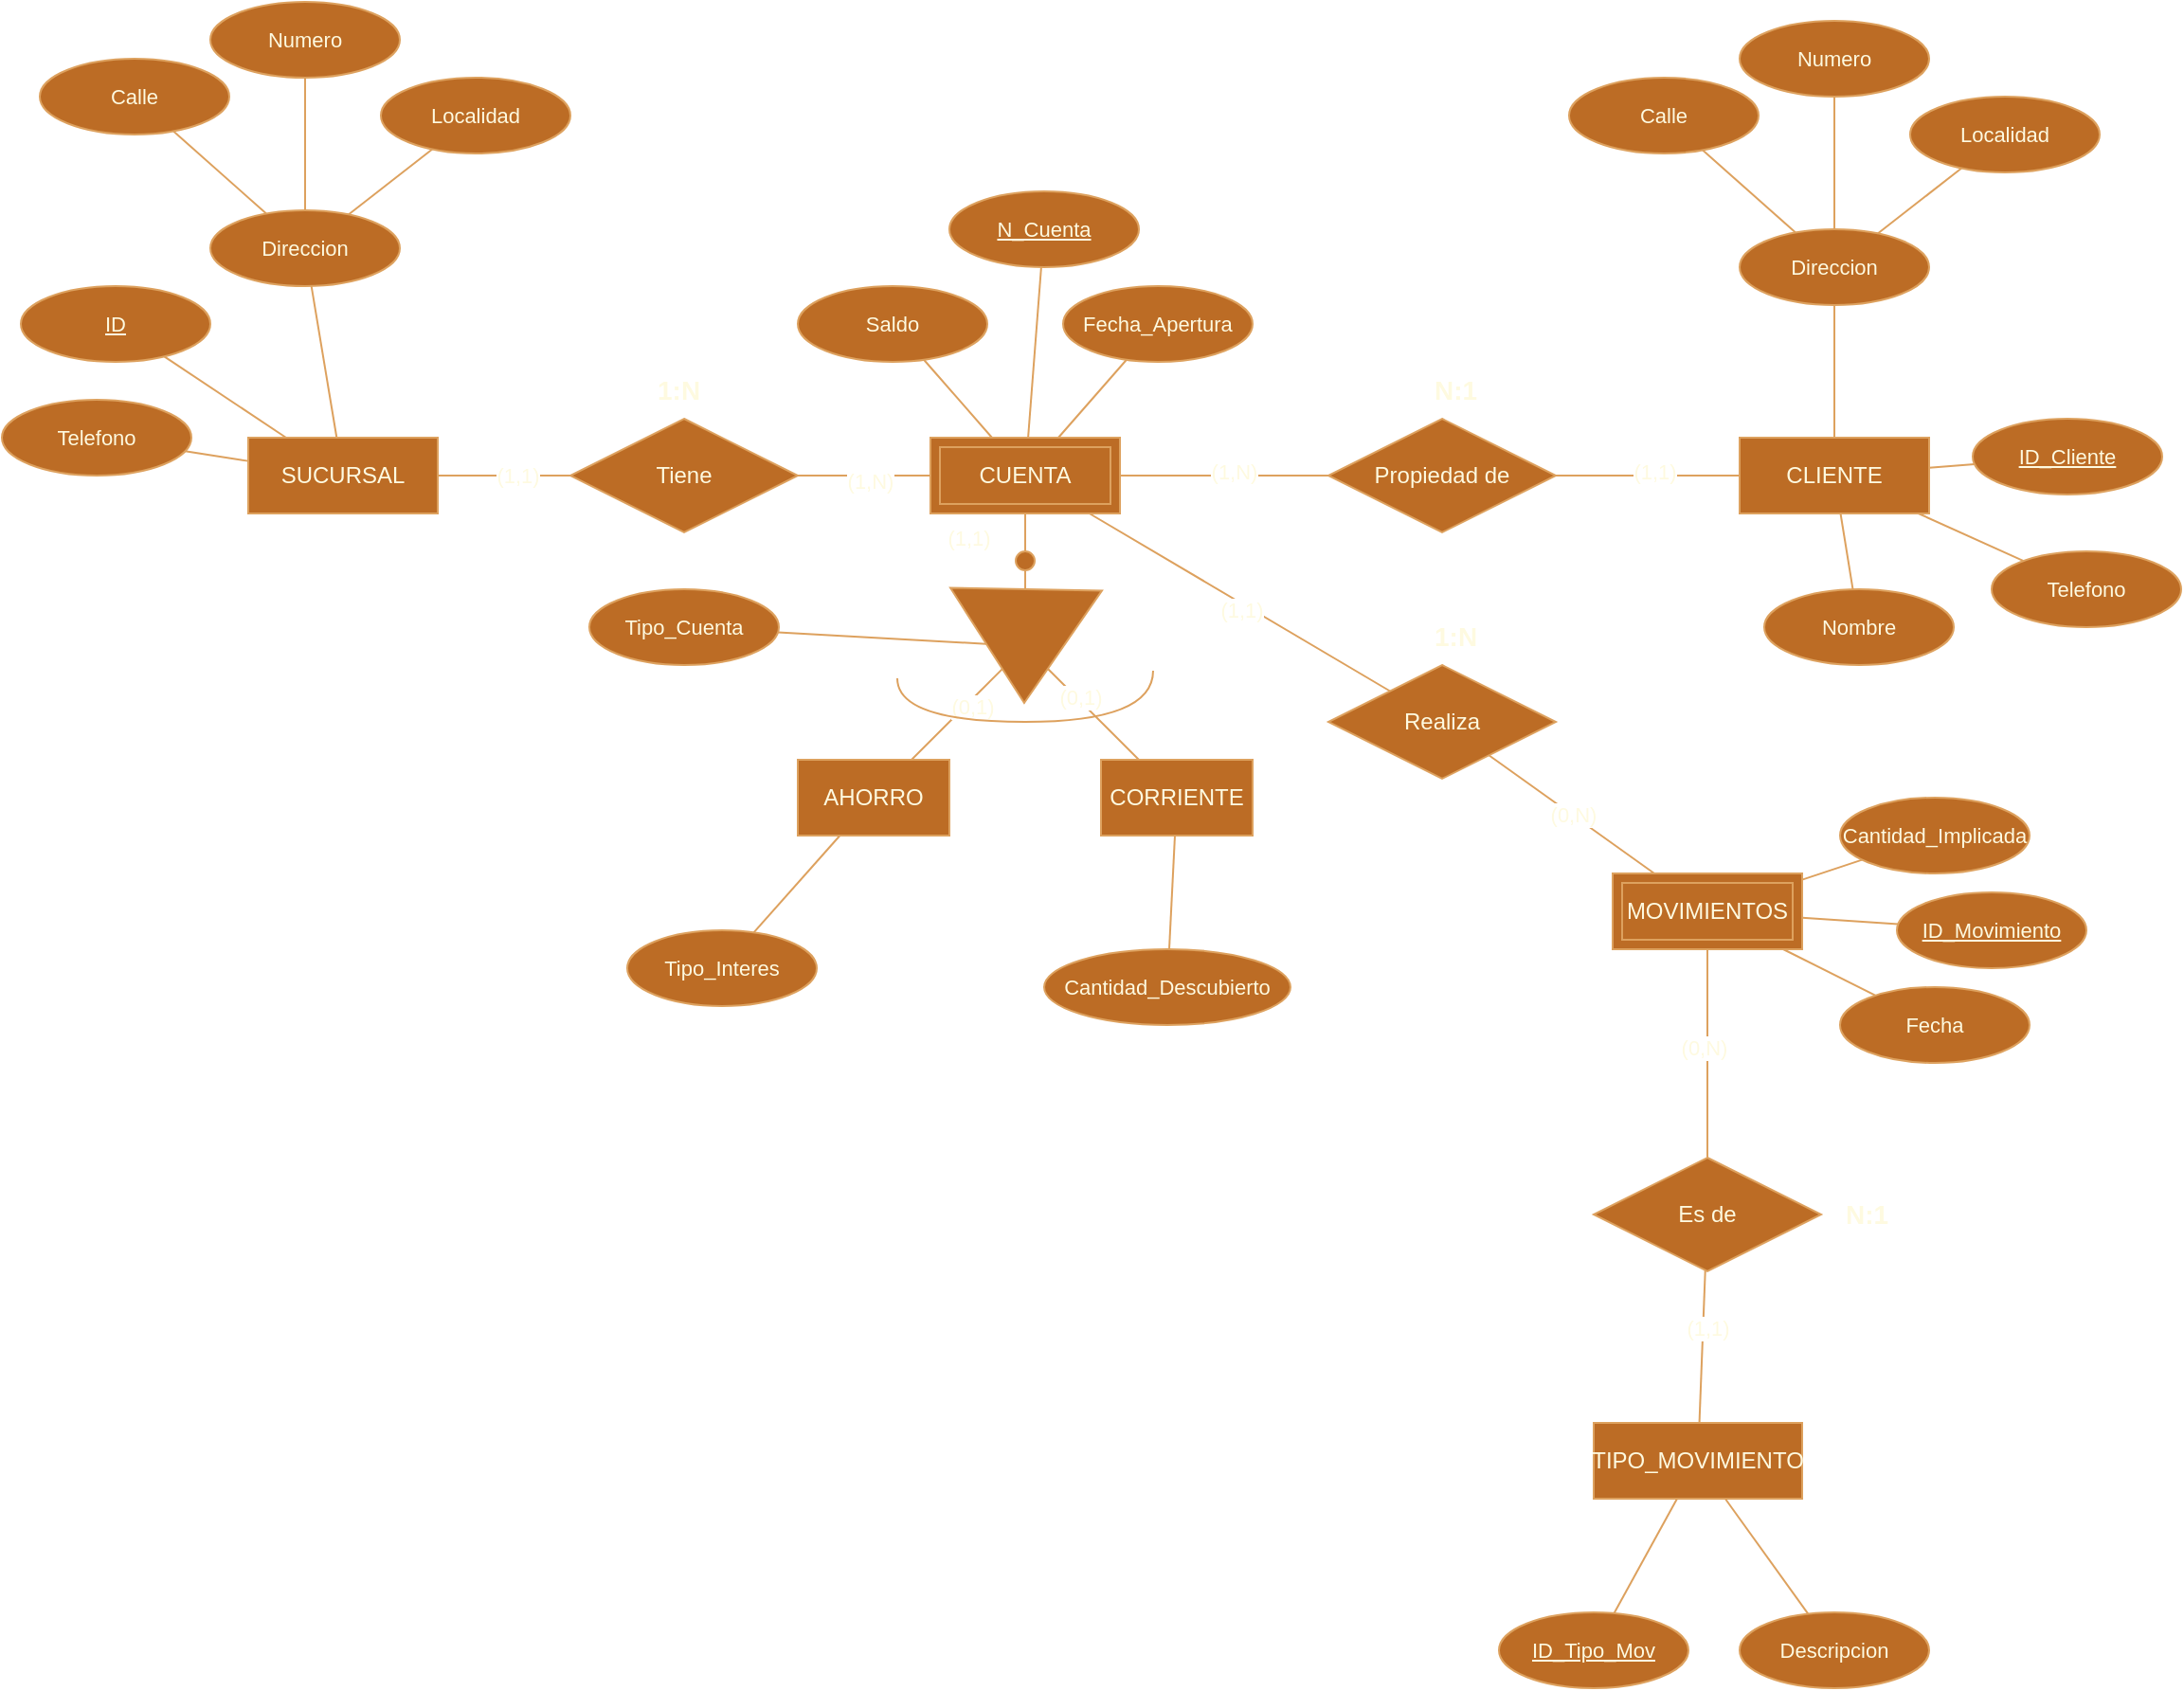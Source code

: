 <mxfile version="22.0.3" type="device">
  <diagram name="Página-1" id="O-cbLS-l9ExnHLDeK4IT">
    <mxGraphModel dx="2620" dy="2224" grid="1" gridSize="10" guides="1" tooltips="1" connect="1" arrows="1" fold="1" page="1" pageScale="1" pageWidth="827" pageHeight="1169" math="0" shadow="0">
      <root>
        <mxCell id="0" />
        <mxCell id="1" parent="0" />
        <mxCell id="2ApZmkgY5DGCx3NIO9dn-76" style="edgeStyle=none;shape=connector;rounded=0;orthogonalLoop=1;jettySize=auto;html=1;labelBackgroundColor=default;strokeColor=#DDA15E;align=center;verticalAlign=middle;fontFamily=Helvetica;fontSize=11;fontColor=#FEFAE0;endArrow=none;endFill=0;fillColor=#BC6C25;" edge="1" parent="1" source="2ApZmkgY5DGCx3NIO9dn-1" target="2ApZmkgY5DGCx3NIO9dn-31">
          <mxGeometry relative="1" as="geometry" />
        </mxCell>
        <mxCell id="2ApZmkgY5DGCx3NIO9dn-77" style="edgeStyle=none;shape=connector;rounded=0;orthogonalLoop=1;jettySize=auto;html=1;labelBackgroundColor=default;strokeColor=#DDA15E;align=center;verticalAlign=middle;fontFamily=Helvetica;fontSize=11;fontColor=#FEFAE0;endArrow=none;endFill=0;fillColor=#BC6C25;" edge="1" parent="1" source="2ApZmkgY5DGCx3NIO9dn-1" target="2ApZmkgY5DGCx3NIO9dn-30">
          <mxGeometry relative="1" as="geometry" />
        </mxCell>
        <mxCell id="2ApZmkgY5DGCx3NIO9dn-78" style="edgeStyle=none;shape=connector;rounded=0;orthogonalLoop=1;jettySize=auto;html=1;labelBackgroundColor=default;strokeColor=#DDA15E;align=center;verticalAlign=middle;fontFamily=Helvetica;fontSize=11;fontColor=#FEFAE0;endArrow=none;endFill=0;fillColor=#BC6C25;" edge="1" parent="1" source="2ApZmkgY5DGCx3NIO9dn-1" target="2ApZmkgY5DGCx3NIO9dn-32">
          <mxGeometry relative="1" as="geometry" />
        </mxCell>
        <mxCell id="2ApZmkgY5DGCx3NIO9dn-1" value="SUCURSAL" style="whiteSpace=wrap;html=1;align=center;strokeColor=#DDA15E;fontColor=#FEFAE0;fillColor=#BC6C25;" vertex="1" parent="1">
          <mxGeometry x="40" y="80" width="100" height="40" as="geometry" />
        </mxCell>
        <mxCell id="2ApZmkgY5DGCx3NIO9dn-26" style="edgeStyle=none;shape=connector;rounded=0;orthogonalLoop=1;jettySize=auto;html=1;labelBackgroundColor=default;strokeColor=#DDA15E;align=center;verticalAlign=middle;fontFamily=Helvetica;fontSize=11;fontColor=#FEFAE0;endArrow=none;endFill=0;fillColor=#BC6C25;" edge="1" parent="1" source="2ApZmkgY5DGCx3NIO9dn-2" target="2ApZmkgY5DGCx3NIO9dn-18">
          <mxGeometry relative="1" as="geometry" />
        </mxCell>
        <mxCell id="2ApZmkgY5DGCx3NIO9dn-88" value="(1,N)" style="edgeLabel;html=1;align=center;verticalAlign=middle;resizable=0;points=[];fontSize=11;fontFamily=Helvetica;fontColor=#FEFAE0;" vertex="1" connectable="0" parent="2ApZmkgY5DGCx3NIO9dn-26">
          <mxGeometry x="-0.071" y="3" relative="1" as="geometry">
            <mxPoint as="offset" />
          </mxGeometry>
        </mxCell>
        <mxCell id="2ApZmkgY5DGCx3NIO9dn-28" style="edgeStyle=none;shape=connector;rounded=0;orthogonalLoop=1;jettySize=auto;html=1;labelBackgroundColor=default;strokeColor=#DDA15E;align=center;verticalAlign=middle;fontFamily=Helvetica;fontSize=11;fontColor=#FEFAE0;endArrow=none;endFill=0;fillColor=#BC6C25;" edge="1" parent="1" source="2ApZmkgY5DGCx3NIO9dn-2" target="2ApZmkgY5DGCx3NIO9dn-19">
          <mxGeometry relative="1" as="geometry" />
        </mxCell>
        <mxCell id="2ApZmkgY5DGCx3NIO9dn-89" value="(1,N)" style="edgeLabel;html=1;align=center;verticalAlign=middle;resizable=0;points=[];fontSize=11;fontFamily=Helvetica;fontColor=#FEFAE0;" vertex="1" connectable="0" parent="2ApZmkgY5DGCx3NIO9dn-28">
          <mxGeometry x="0.091" y="2" relative="1" as="geometry">
            <mxPoint as="offset" />
          </mxGeometry>
        </mxCell>
        <mxCell id="2ApZmkgY5DGCx3NIO9dn-70" style="edgeStyle=none;shape=connector;rounded=0;orthogonalLoop=1;jettySize=auto;html=1;labelBackgroundColor=default;strokeColor=#DDA15E;align=center;verticalAlign=middle;fontFamily=Helvetica;fontSize=11;fontColor=#FEFAE0;endArrow=none;endFill=0;fillColor=#BC6C25;" edge="1" parent="1" source="2ApZmkgY5DGCx3NIO9dn-2" target="2ApZmkgY5DGCx3NIO9dn-42">
          <mxGeometry relative="1" as="geometry" />
        </mxCell>
        <mxCell id="2ApZmkgY5DGCx3NIO9dn-71" style="edgeStyle=none;shape=connector;rounded=0;orthogonalLoop=1;jettySize=auto;html=1;labelBackgroundColor=default;strokeColor=#DDA15E;align=center;verticalAlign=middle;fontFamily=Helvetica;fontSize=11;fontColor=#FEFAE0;endArrow=none;endFill=0;fillColor=#BC6C25;" edge="1" parent="1" source="2ApZmkgY5DGCx3NIO9dn-2" target="2ApZmkgY5DGCx3NIO9dn-41">
          <mxGeometry relative="1" as="geometry" />
        </mxCell>
        <mxCell id="2ApZmkgY5DGCx3NIO9dn-72" style="edgeStyle=none;shape=connector;rounded=0;orthogonalLoop=1;jettySize=auto;html=1;labelBackgroundColor=default;strokeColor=#DDA15E;align=center;verticalAlign=middle;fontFamily=Helvetica;fontSize=11;fontColor=#FEFAE0;endArrow=none;endFill=0;fillColor=#BC6C25;" edge="1" parent="1" source="2ApZmkgY5DGCx3NIO9dn-2" target="2ApZmkgY5DGCx3NIO9dn-40">
          <mxGeometry relative="1" as="geometry" />
        </mxCell>
        <mxCell id="2ApZmkgY5DGCx3NIO9dn-2" value="CUENTA" style="shape=ext;margin=3;double=1;whiteSpace=wrap;html=1;align=center;strokeColor=#DDA15E;fontColor=#FEFAE0;fillColor=#BC6C25;" vertex="1" parent="1">
          <mxGeometry x="400" y="80" width="100" height="40" as="geometry" />
        </mxCell>
        <mxCell id="2ApZmkgY5DGCx3NIO9dn-75" style="edgeStyle=none;shape=connector;rounded=0;orthogonalLoop=1;jettySize=auto;html=1;labelBackgroundColor=default;strokeColor=#DDA15E;align=center;verticalAlign=middle;fontFamily=Helvetica;fontSize=11;fontColor=#FEFAE0;endArrow=none;endFill=0;fillColor=#BC6C25;" edge="1" parent="1" source="2ApZmkgY5DGCx3NIO9dn-5" target="2ApZmkgY5DGCx3NIO9dn-37">
          <mxGeometry relative="1" as="geometry" />
        </mxCell>
        <mxCell id="2ApZmkgY5DGCx3NIO9dn-5" value="" style="triangle;whiteSpace=wrap;html=1;rotation=91;strokeColor=#DDA15E;fontColor=#FEFAE0;fillColor=#BC6C25;" vertex="1" parent="1">
          <mxGeometry x="420" y="150" width="60" height="80" as="geometry" />
        </mxCell>
        <mxCell id="2ApZmkgY5DGCx3NIO9dn-6" value="" style="ellipse;whiteSpace=wrap;html=1;aspect=fixed;strokeColor=#DDA15E;fontColor=#FEFAE0;fillColor=#BC6C25;" vertex="1" parent="1">
          <mxGeometry x="445" y="140" width="10" height="10" as="geometry" />
        </mxCell>
        <mxCell id="2ApZmkgY5DGCx3NIO9dn-7" value="" style="endArrow=none;html=1;rounded=0;exitX=0.5;exitY=0;exitDx=0;exitDy=0;strokeColor=#DDA15E;fontColor=#FEFAE0;fillColor=#BC6C25;" edge="1" source="2ApZmkgY5DGCx3NIO9dn-6" parent="1">
          <mxGeometry relative="1" as="geometry">
            <mxPoint x="300" y="170" as="sourcePoint" />
            <mxPoint x="450" y="120" as="targetPoint" />
          </mxGeometry>
        </mxCell>
        <mxCell id="2ApZmkgY5DGCx3NIO9dn-8" value="" style="endArrow=none;html=1;rounded=0;entryX=0.5;entryY=1;entryDx=0;entryDy=0;strokeColor=#DDA15E;fontColor=#FEFAE0;fillColor=#BC6C25;" edge="1" source="2ApZmkgY5DGCx3NIO9dn-5" target="2ApZmkgY5DGCx3NIO9dn-6" parent="1">
          <mxGeometry relative="1" as="geometry">
            <mxPoint x="410" y="200" as="sourcePoint" />
            <mxPoint x="570" y="200" as="targetPoint" />
          </mxGeometry>
        </mxCell>
        <mxCell id="2ApZmkgY5DGCx3NIO9dn-73" style="edgeStyle=none;shape=connector;rounded=0;orthogonalLoop=1;jettySize=auto;html=1;labelBackgroundColor=default;strokeColor=#DDA15E;align=center;verticalAlign=middle;fontFamily=Helvetica;fontSize=11;fontColor=#FEFAE0;endArrow=none;endFill=0;fillColor=#BC6C25;" edge="1" parent="1" source="2ApZmkgY5DGCx3NIO9dn-10" target="2ApZmkgY5DGCx3NIO9dn-38">
          <mxGeometry relative="1" as="geometry" />
        </mxCell>
        <mxCell id="2ApZmkgY5DGCx3NIO9dn-10" value="AHORRO" style="whiteSpace=wrap;html=1;align=center;strokeColor=#DDA15E;fontColor=#FEFAE0;fillColor=#BC6C25;" vertex="1" parent="1">
          <mxGeometry x="330" y="250" width="80" height="40" as="geometry" />
        </mxCell>
        <mxCell id="2ApZmkgY5DGCx3NIO9dn-74" style="edgeStyle=none;shape=connector;rounded=0;orthogonalLoop=1;jettySize=auto;html=1;labelBackgroundColor=default;strokeColor=#DDA15E;align=center;verticalAlign=middle;fontFamily=Helvetica;fontSize=11;fontColor=#FEFAE0;endArrow=none;endFill=0;fillColor=#BC6C25;" edge="1" parent="1" source="2ApZmkgY5DGCx3NIO9dn-11" target="2ApZmkgY5DGCx3NIO9dn-39">
          <mxGeometry relative="1" as="geometry" />
        </mxCell>
        <mxCell id="2ApZmkgY5DGCx3NIO9dn-11" value="CORRIENTE" style="whiteSpace=wrap;html=1;align=center;strokeColor=#DDA15E;fontColor=#FEFAE0;fillColor=#BC6C25;" vertex="1" parent="1">
          <mxGeometry x="490" y="250" width="80" height="40" as="geometry" />
        </mxCell>
        <mxCell id="2ApZmkgY5DGCx3NIO9dn-12" value="" style="endArrow=none;html=1;rounded=0;strokeColor=#DDA15E;fontColor=#FEFAE0;fillColor=#BC6C25;" edge="1" source="2ApZmkgY5DGCx3NIO9dn-5" target="2ApZmkgY5DGCx3NIO9dn-11" parent="1">
          <mxGeometry relative="1" as="geometry">
            <mxPoint x="460" y="229" as="sourcePoint" />
            <mxPoint x="460" y="260" as="targetPoint" />
          </mxGeometry>
        </mxCell>
        <mxCell id="2ApZmkgY5DGCx3NIO9dn-80" value="(0,1)" style="edgeLabel;html=1;align=center;verticalAlign=middle;resizable=0;points=[];fontSize=11;fontFamily=Helvetica;fontColor=#FEFAE0;" vertex="1" connectable="0" parent="2ApZmkgY5DGCx3NIO9dn-12">
          <mxGeometry x="-0.332" y="1" relative="1" as="geometry">
            <mxPoint as="offset" />
          </mxGeometry>
        </mxCell>
        <mxCell id="2ApZmkgY5DGCx3NIO9dn-13" value="" style="endArrow=none;html=1;rounded=0;strokeColor=#DDA15E;fontColor=#FEFAE0;fillColor=#BC6C25;" edge="1" source="2ApZmkgY5DGCx3NIO9dn-5" target="2ApZmkgY5DGCx3NIO9dn-10" parent="1">
          <mxGeometry relative="1" as="geometry">
            <mxPoint x="472" y="212" as="sourcePoint" />
            <mxPoint x="520" y="260" as="targetPoint" />
          </mxGeometry>
        </mxCell>
        <mxCell id="2ApZmkgY5DGCx3NIO9dn-79" value="(0,1)" style="edgeLabel;html=1;align=center;verticalAlign=middle;resizable=0;points=[];fontSize=11;fontFamily=Helvetica;fontColor=#FEFAE0;" vertex="1" connectable="0" parent="2ApZmkgY5DGCx3NIO9dn-13">
          <mxGeometry x="-0.282" y="2" relative="1" as="geometry">
            <mxPoint y="1" as="offset" />
          </mxGeometry>
        </mxCell>
        <mxCell id="2ApZmkgY5DGCx3NIO9dn-14" value="" style="endArrow=none;html=1;rounded=0;edgeStyle=orthogonalEdgeStyle;curved=1;strokeColor=#DDA15E;fontColor=#FEFAE0;fillColor=#BC6C25;" edge="1" parent="1">
          <mxGeometry width="50" height="50" relative="1" as="geometry">
            <mxPoint x="382.5" y="207" as="sourcePoint" />
            <mxPoint x="517.5" y="203" as="targetPoint" />
            <Array as="points">
              <mxPoint x="382.5" y="230" />
              <mxPoint x="517.5" y="230" />
            </Array>
          </mxGeometry>
        </mxCell>
        <mxCell id="2ApZmkgY5DGCx3NIO9dn-24" style="edgeStyle=none;shape=connector;rounded=0;orthogonalLoop=1;jettySize=auto;html=1;labelBackgroundColor=default;strokeColor=#DDA15E;align=center;verticalAlign=middle;fontFamily=Helvetica;fontSize=11;fontColor=#FEFAE0;endArrow=none;endFill=0;fillColor=#BC6C25;" edge="1" parent="1" source="2ApZmkgY5DGCx3NIO9dn-15" target="2ApZmkgY5DGCx3NIO9dn-21">
          <mxGeometry relative="1" as="geometry" />
        </mxCell>
        <mxCell id="2ApZmkgY5DGCx3NIO9dn-87" value="(0,N)" style="edgeLabel;html=1;align=center;verticalAlign=middle;resizable=0;points=[];fontSize=11;fontFamily=Helvetica;fontColor=#FEFAE0;" vertex="1" connectable="0" parent="2ApZmkgY5DGCx3NIO9dn-24">
          <mxGeometry x="-0.003" relative="1" as="geometry">
            <mxPoint as="offset" />
          </mxGeometry>
        </mxCell>
        <mxCell id="2ApZmkgY5DGCx3NIO9dn-63" style="edgeStyle=none;shape=connector;rounded=0;orthogonalLoop=1;jettySize=auto;html=1;labelBackgroundColor=default;strokeColor=#DDA15E;align=center;verticalAlign=middle;fontFamily=Helvetica;fontSize=11;fontColor=#FEFAE0;endArrow=none;endFill=0;fillColor=#BC6C25;" edge="1" parent="1" source="2ApZmkgY5DGCx3NIO9dn-15" target="2ApZmkgY5DGCx3NIO9dn-57">
          <mxGeometry relative="1" as="geometry" />
        </mxCell>
        <mxCell id="2ApZmkgY5DGCx3NIO9dn-64" style="edgeStyle=none;shape=connector;rounded=0;orthogonalLoop=1;jettySize=auto;html=1;labelBackgroundColor=default;strokeColor=#DDA15E;align=center;verticalAlign=middle;fontFamily=Helvetica;fontSize=11;fontColor=#FEFAE0;endArrow=none;endFill=0;fillColor=#BC6C25;" edge="1" parent="1" source="2ApZmkgY5DGCx3NIO9dn-15" target="2ApZmkgY5DGCx3NIO9dn-58">
          <mxGeometry relative="1" as="geometry" />
        </mxCell>
        <mxCell id="2ApZmkgY5DGCx3NIO9dn-65" style="edgeStyle=none;shape=connector;rounded=0;orthogonalLoop=1;jettySize=auto;html=1;labelBackgroundColor=default;strokeColor=#DDA15E;align=center;verticalAlign=middle;fontFamily=Helvetica;fontSize=11;fontColor=#FEFAE0;endArrow=none;endFill=0;fillColor=#BC6C25;" edge="1" parent="1" source="2ApZmkgY5DGCx3NIO9dn-15" target="2ApZmkgY5DGCx3NIO9dn-56">
          <mxGeometry relative="1" as="geometry" />
        </mxCell>
        <mxCell id="2ApZmkgY5DGCx3NIO9dn-15" value="MOVIMIENTOS" style="shape=ext;margin=3;double=1;whiteSpace=wrap;html=1;align=center;strokeColor=#DDA15E;fontColor=#FEFAE0;fillColor=#BC6C25;" vertex="1" parent="1">
          <mxGeometry x="760" y="310" width="100" height="40" as="geometry" />
        </mxCell>
        <mxCell id="2ApZmkgY5DGCx3NIO9dn-22" style="rounded=0;orthogonalLoop=1;jettySize=auto;html=1;strokeColor=#DDA15E;fontColor=#FEFAE0;fillColor=#BC6C25;endArrow=none;endFill=0;" edge="1" parent="1" source="2ApZmkgY5DGCx3NIO9dn-16" target="2ApZmkgY5DGCx3NIO9dn-20">
          <mxGeometry relative="1" as="geometry" />
        </mxCell>
        <mxCell id="2ApZmkgY5DGCx3NIO9dn-85" value="(1,1)" style="edgeLabel;html=1;align=center;verticalAlign=middle;resizable=0;points=[];fontSize=11;fontFamily=Helvetica;fontColor=#FEFAE0;" vertex="1" connectable="0" parent="2ApZmkgY5DGCx3NIO9dn-22">
          <mxGeometry x="0.25" y="-2" relative="1" as="geometry">
            <mxPoint as="offset" />
          </mxGeometry>
        </mxCell>
        <mxCell id="2ApZmkgY5DGCx3NIO9dn-61" style="edgeStyle=none;shape=connector;rounded=0;orthogonalLoop=1;jettySize=auto;html=1;labelBackgroundColor=default;strokeColor=#DDA15E;align=center;verticalAlign=middle;fontFamily=Helvetica;fontSize=11;fontColor=#FEFAE0;endArrow=none;endFill=0;fillColor=#BC6C25;" edge="1" parent="1" source="2ApZmkgY5DGCx3NIO9dn-16" target="2ApZmkgY5DGCx3NIO9dn-60">
          <mxGeometry relative="1" as="geometry" />
        </mxCell>
        <mxCell id="2ApZmkgY5DGCx3NIO9dn-62" style="edgeStyle=none;shape=connector;rounded=0;orthogonalLoop=1;jettySize=auto;html=1;labelBackgroundColor=default;strokeColor=#DDA15E;align=center;verticalAlign=middle;fontFamily=Helvetica;fontSize=11;fontColor=#FEFAE0;endArrow=none;endFill=0;fillColor=#BC6C25;" edge="1" parent="1" source="2ApZmkgY5DGCx3NIO9dn-16" target="2ApZmkgY5DGCx3NIO9dn-59">
          <mxGeometry relative="1" as="geometry" />
        </mxCell>
        <mxCell id="2ApZmkgY5DGCx3NIO9dn-16" value="TIPO_MOVIMIENTO" style="whiteSpace=wrap;html=1;align=center;strokeColor=#DDA15E;fontColor=#FEFAE0;fillColor=#BC6C25;" vertex="1" parent="1">
          <mxGeometry x="750" y="600" width="110" height="40" as="geometry" />
        </mxCell>
        <mxCell id="2ApZmkgY5DGCx3NIO9dn-66" style="edgeStyle=none;shape=connector;rounded=0;orthogonalLoop=1;jettySize=auto;html=1;labelBackgroundColor=default;strokeColor=#DDA15E;align=center;verticalAlign=middle;fontFamily=Helvetica;fontSize=11;fontColor=#FEFAE0;endArrow=none;endFill=0;fillColor=#BC6C25;" edge="1" parent="1" source="2ApZmkgY5DGCx3NIO9dn-17" target="2ApZmkgY5DGCx3NIO9dn-45">
          <mxGeometry relative="1" as="geometry" />
        </mxCell>
        <mxCell id="2ApZmkgY5DGCx3NIO9dn-67" style="edgeStyle=none;shape=connector;rounded=0;orthogonalLoop=1;jettySize=auto;html=1;labelBackgroundColor=default;strokeColor=#DDA15E;align=center;verticalAlign=middle;fontFamily=Helvetica;fontSize=11;fontColor=#FEFAE0;endArrow=none;endFill=0;fillColor=#BC6C25;" edge="1" parent="1" source="2ApZmkgY5DGCx3NIO9dn-17" target="2ApZmkgY5DGCx3NIO9dn-44">
          <mxGeometry relative="1" as="geometry" />
        </mxCell>
        <mxCell id="2ApZmkgY5DGCx3NIO9dn-68" style="edgeStyle=none;shape=connector;rounded=0;orthogonalLoop=1;jettySize=auto;html=1;labelBackgroundColor=default;strokeColor=#DDA15E;align=center;verticalAlign=middle;fontFamily=Helvetica;fontSize=11;fontColor=#FEFAE0;endArrow=none;endFill=0;fillColor=#BC6C25;" edge="1" parent="1" source="2ApZmkgY5DGCx3NIO9dn-17" target="2ApZmkgY5DGCx3NIO9dn-43">
          <mxGeometry relative="1" as="geometry" />
        </mxCell>
        <mxCell id="2ApZmkgY5DGCx3NIO9dn-69" style="edgeStyle=none;shape=connector;rounded=0;orthogonalLoop=1;jettySize=auto;html=1;labelBackgroundColor=default;strokeColor=#DDA15E;align=center;verticalAlign=middle;fontFamily=Helvetica;fontSize=11;fontColor=#FEFAE0;endArrow=none;endFill=0;fillColor=#BC6C25;" edge="1" parent="1" source="2ApZmkgY5DGCx3NIO9dn-17" target="2ApZmkgY5DGCx3NIO9dn-52">
          <mxGeometry relative="1" as="geometry" />
        </mxCell>
        <mxCell id="2ApZmkgY5DGCx3NIO9dn-17" value="CLIENTE" style="whiteSpace=wrap;html=1;align=center;strokeColor=#DDA15E;fontColor=#FEFAE0;fillColor=#BC6C25;" vertex="1" parent="1">
          <mxGeometry x="827" y="80" width="100" height="40" as="geometry" />
        </mxCell>
        <mxCell id="2ApZmkgY5DGCx3NIO9dn-27" style="edgeStyle=none;shape=connector;rounded=0;orthogonalLoop=1;jettySize=auto;html=1;labelBackgroundColor=default;strokeColor=#DDA15E;align=center;verticalAlign=middle;fontFamily=Helvetica;fontSize=11;fontColor=#FEFAE0;endArrow=none;endFill=0;fillColor=#BC6C25;" edge="1" parent="1" source="2ApZmkgY5DGCx3NIO9dn-18" target="2ApZmkgY5DGCx3NIO9dn-1">
          <mxGeometry relative="1" as="geometry" />
        </mxCell>
        <mxCell id="2ApZmkgY5DGCx3NIO9dn-81" value="(1,1)" style="edgeLabel;html=1;align=center;verticalAlign=middle;resizable=0;points=[];fontSize=11;fontFamily=Helvetica;fontColor=#FEFAE0;" vertex="1" connectable="0" parent="2ApZmkgY5DGCx3NIO9dn-27">
          <mxGeometry x="-0.179" relative="1" as="geometry">
            <mxPoint as="offset" />
          </mxGeometry>
        </mxCell>
        <mxCell id="2ApZmkgY5DGCx3NIO9dn-18" value="Tiene" style="shape=rhombus;perimeter=rhombusPerimeter;whiteSpace=wrap;html=1;align=center;strokeColor=#DDA15E;fontColor=#FEFAE0;fillColor=#BC6C25;" vertex="1" parent="1">
          <mxGeometry x="210" y="70" width="120" height="60" as="geometry" />
        </mxCell>
        <mxCell id="2ApZmkgY5DGCx3NIO9dn-29" style="edgeStyle=none;shape=connector;rounded=0;orthogonalLoop=1;jettySize=auto;html=1;labelBackgroundColor=default;strokeColor=#DDA15E;align=center;verticalAlign=middle;fontFamily=Helvetica;fontSize=11;fontColor=#FEFAE0;endArrow=none;endFill=0;fillColor=#BC6C25;" edge="1" parent="1" source="2ApZmkgY5DGCx3NIO9dn-19" target="2ApZmkgY5DGCx3NIO9dn-17">
          <mxGeometry relative="1" as="geometry" />
        </mxCell>
        <mxCell id="2ApZmkgY5DGCx3NIO9dn-82" value="(1,1)" style="edgeLabel;html=1;align=center;verticalAlign=middle;resizable=0;points=[];fontSize=11;fontFamily=Helvetica;fontColor=#FEFAE0;" vertex="1" connectable="0" parent="2ApZmkgY5DGCx3NIO9dn-29">
          <mxGeometry x="0.057" y="1" relative="1" as="geometry">
            <mxPoint y="-1" as="offset" />
          </mxGeometry>
        </mxCell>
        <mxCell id="2ApZmkgY5DGCx3NIO9dn-19" value="Propiedad de" style="shape=rhombus;perimeter=rhombusPerimeter;whiteSpace=wrap;html=1;align=center;strokeColor=#DDA15E;fontColor=#FEFAE0;fillColor=#BC6C25;" vertex="1" parent="1">
          <mxGeometry x="610" y="70" width="120" height="60" as="geometry" />
        </mxCell>
        <mxCell id="2ApZmkgY5DGCx3NIO9dn-23" style="edgeStyle=none;shape=connector;rounded=0;orthogonalLoop=1;jettySize=auto;html=1;labelBackgroundColor=default;strokeColor=#DDA15E;align=center;verticalAlign=middle;fontFamily=Helvetica;fontSize=11;fontColor=#FEFAE0;endArrow=none;endFill=0;fillColor=#BC6C25;" edge="1" parent="1" source="2ApZmkgY5DGCx3NIO9dn-20" target="2ApZmkgY5DGCx3NIO9dn-15">
          <mxGeometry relative="1" as="geometry" />
        </mxCell>
        <mxCell id="2ApZmkgY5DGCx3NIO9dn-86" value="(0,N)" style="edgeLabel;html=1;align=center;verticalAlign=middle;resizable=0;points=[];fontSize=11;fontFamily=Helvetica;fontColor=#FEFAE0;" vertex="1" connectable="0" parent="2ApZmkgY5DGCx3NIO9dn-23">
          <mxGeometry x="0.05" y="3" relative="1" as="geometry">
            <mxPoint x="1" as="offset" />
          </mxGeometry>
        </mxCell>
        <mxCell id="2ApZmkgY5DGCx3NIO9dn-20" value="Es de" style="shape=rhombus;perimeter=rhombusPerimeter;whiteSpace=wrap;html=1;align=center;strokeColor=#DDA15E;fontColor=#FEFAE0;fillColor=#BC6C25;" vertex="1" parent="1">
          <mxGeometry x="750" y="460" width="120" height="60" as="geometry" />
        </mxCell>
        <mxCell id="2ApZmkgY5DGCx3NIO9dn-25" style="edgeStyle=none;shape=connector;rounded=0;orthogonalLoop=1;jettySize=auto;html=1;labelBackgroundColor=default;strokeColor=#DDA15E;align=center;verticalAlign=middle;fontFamily=Helvetica;fontSize=11;fontColor=#FEFAE0;endArrow=none;endFill=0;fillColor=#BC6C25;" edge="1" parent="1" source="2ApZmkgY5DGCx3NIO9dn-21" target="2ApZmkgY5DGCx3NIO9dn-2">
          <mxGeometry relative="1" as="geometry" />
        </mxCell>
        <mxCell id="2ApZmkgY5DGCx3NIO9dn-84" value="(1,1)" style="edgeLabel;html=1;align=center;verticalAlign=middle;resizable=0;points=[];fontSize=11;fontFamily=Helvetica;fontColor=#FEFAE0;" vertex="1" connectable="0" parent="2ApZmkgY5DGCx3NIO9dn-25">
          <mxGeometry x="-0.028" y="3" relative="1" as="geometry">
            <mxPoint as="offset" />
          </mxGeometry>
        </mxCell>
        <mxCell id="2ApZmkgY5DGCx3NIO9dn-21" value="Realiza" style="shape=rhombus;perimeter=rhombusPerimeter;whiteSpace=wrap;html=1;align=center;strokeColor=#DDA15E;fontColor=#FEFAE0;fillColor=#BC6C25;" vertex="1" parent="1">
          <mxGeometry x="610" y="200" width="120" height="60" as="geometry" />
        </mxCell>
        <mxCell id="2ApZmkgY5DGCx3NIO9dn-30" value="ID" style="ellipse;whiteSpace=wrap;html=1;align=center;fontStyle=4;strokeColor=#DDA15E;fontFamily=Helvetica;fontSize=11;fontColor=#FEFAE0;fillColor=#BC6C25;" vertex="1" parent="1">
          <mxGeometry x="-80" width="100" height="40" as="geometry" />
        </mxCell>
        <mxCell id="2ApZmkgY5DGCx3NIO9dn-46" style="edgeStyle=none;shape=connector;rounded=0;orthogonalLoop=1;jettySize=auto;html=1;labelBackgroundColor=default;strokeColor=#DDA15E;align=center;verticalAlign=middle;fontFamily=Helvetica;fontSize=11;fontColor=#FEFAE0;endArrow=none;endFill=0;fillColor=#BC6C25;" edge="1" parent="1" source="2ApZmkgY5DGCx3NIO9dn-31" target="2ApZmkgY5DGCx3NIO9dn-34">
          <mxGeometry relative="1" as="geometry" />
        </mxCell>
        <mxCell id="2ApZmkgY5DGCx3NIO9dn-47" style="edgeStyle=none;shape=connector;rounded=0;orthogonalLoop=1;jettySize=auto;html=1;labelBackgroundColor=default;strokeColor=#DDA15E;align=center;verticalAlign=middle;fontFamily=Helvetica;fontSize=11;fontColor=#FEFAE0;endArrow=none;endFill=0;fillColor=#BC6C25;" edge="1" parent="1" source="2ApZmkgY5DGCx3NIO9dn-31" target="2ApZmkgY5DGCx3NIO9dn-35">
          <mxGeometry relative="1" as="geometry" />
        </mxCell>
        <mxCell id="2ApZmkgY5DGCx3NIO9dn-48" style="edgeStyle=none;shape=connector;rounded=0;orthogonalLoop=1;jettySize=auto;html=1;labelBackgroundColor=default;strokeColor=#DDA15E;align=center;verticalAlign=middle;fontFamily=Helvetica;fontSize=11;fontColor=#FEFAE0;endArrow=none;endFill=0;fillColor=#BC6C25;" edge="1" parent="1" source="2ApZmkgY5DGCx3NIO9dn-31" target="2ApZmkgY5DGCx3NIO9dn-36">
          <mxGeometry relative="1" as="geometry" />
        </mxCell>
        <mxCell id="2ApZmkgY5DGCx3NIO9dn-31" value="Direccion" style="ellipse;whiteSpace=wrap;html=1;align=center;strokeColor=#DDA15E;fontFamily=Helvetica;fontSize=11;fontColor=#FEFAE0;fillColor=#BC6C25;" vertex="1" parent="1">
          <mxGeometry x="20" y="-40" width="100" height="40" as="geometry" />
        </mxCell>
        <mxCell id="2ApZmkgY5DGCx3NIO9dn-32" value="Telefono" style="ellipse;whiteSpace=wrap;html=1;align=center;strokeColor=#DDA15E;fontFamily=Helvetica;fontSize=11;fontColor=#FEFAE0;fillColor=#BC6C25;" vertex="1" parent="1">
          <mxGeometry x="-90" y="60" width="100" height="40" as="geometry" />
        </mxCell>
        <mxCell id="2ApZmkgY5DGCx3NIO9dn-34" value="Calle" style="ellipse;whiteSpace=wrap;html=1;align=center;strokeColor=#DDA15E;fontFamily=Helvetica;fontSize=11;fontColor=#FEFAE0;fillColor=#BC6C25;" vertex="1" parent="1">
          <mxGeometry x="-70" y="-120" width="100" height="40" as="geometry" />
        </mxCell>
        <mxCell id="2ApZmkgY5DGCx3NIO9dn-35" value="Numero" style="ellipse;whiteSpace=wrap;html=1;align=center;strokeColor=#DDA15E;fontFamily=Helvetica;fontSize=11;fontColor=#FEFAE0;fillColor=#BC6C25;" vertex="1" parent="1">
          <mxGeometry x="20" y="-150" width="100" height="40" as="geometry" />
        </mxCell>
        <mxCell id="2ApZmkgY5DGCx3NIO9dn-36" value="Localidad" style="ellipse;whiteSpace=wrap;html=1;align=center;strokeColor=#DDA15E;fontFamily=Helvetica;fontSize=11;fontColor=#FEFAE0;fillColor=#BC6C25;" vertex="1" parent="1">
          <mxGeometry x="110" y="-110" width="100" height="40" as="geometry" />
        </mxCell>
        <mxCell id="2ApZmkgY5DGCx3NIO9dn-37" value="Tipo_Cuenta" style="ellipse;whiteSpace=wrap;html=1;align=center;strokeColor=#DDA15E;fontFamily=Helvetica;fontSize=11;fontColor=#FEFAE0;fillColor=#BC6C25;" vertex="1" parent="1">
          <mxGeometry x="220" y="160" width="100" height="40" as="geometry" />
        </mxCell>
        <mxCell id="2ApZmkgY5DGCx3NIO9dn-38" value="Tipo_Interes" style="ellipse;whiteSpace=wrap;html=1;align=center;strokeColor=#DDA15E;fontFamily=Helvetica;fontSize=11;fontColor=#FEFAE0;fillColor=#BC6C25;" vertex="1" parent="1">
          <mxGeometry x="240" y="340" width="100" height="40" as="geometry" />
        </mxCell>
        <mxCell id="2ApZmkgY5DGCx3NIO9dn-39" value="Cantidad_Descubierto" style="ellipse;whiteSpace=wrap;html=1;align=center;strokeColor=#DDA15E;fontFamily=Helvetica;fontSize=11;fontColor=#FEFAE0;fillColor=#BC6C25;" vertex="1" parent="1">
          <mxGeometry x="460" y="350" width="130" height="40" as="geometry" />
        </mxCell>
        <mxCell id="2ApZmkgY5DGCx3NIO9dn-40" value="Saldo" style="ellipse;whiteSpace=wrap;html=1;align=center;strokeColor=#DDA15E;fontFamily=Helvetica;fontSize=11;fontColor=#FEFAE0;fillColor=#BC6C25;" vertex="1" parent="1">
          <mxGeometry x="330" width="100" height="40" as="geometry" />
        </mxCell>
        <mxCell id="2ApZmkgY5DGCx3NIO9dn-41" value="N_Cuenta" style="ellipse;whiteSpace=wrap;html=1;align=center;fontStyle=4;strokeColor=#DDA15E;fontFamily=Helvetica;fontSize=11;fontColor=#FEFAE0;fillColor=#BC6C25;" vertex="1" parent="1">
          <mxGeometry x="410" y="-50" width="100" height="40" as="geometry" />
        </mxCell>
        <mxCell id="2ApZmkgY5DGCx3NIO9dn-42" value="Fecha_Apertura" style="ellipse;whiteSpace=wrap;html=1;align=center;strokeColor=#DDA15E;fontFamily=Helvetica;fontSize=11;fontColor=#FEFAE0;fillColor=#BC6C25;" vertex="1" parent="1">
          <mxGeometry x="470" width="100" height="40" as="geometry" />
        </mxCell>
        <mxCell id="2ApZmkgY5DGCx3NIO9dn-43" value="ID_Cliente" style="ellipse;whiteSpace=wrap;html=1;align=center;fontStyle=4;strokeColor=#DDA15E;fontFamily=Helvetica;fontSize=11;fontColor=#FEFAE0;fillColor=#BC6C25;" vertex="1" parent="1">
          <mxGeometry x="950" y="70" width="100" height="40" as="geometry" />
        </mxCell>
        <mxCell id="2ApZmkgY5DGCx3NIO9dn-44" value="Telefono" style="ellipse;whiteSpace=wrap;html=1;align=center;strokeColor=#DDA15E;fontFamily=Helvetica;fontSize=11;fontColor=#FEFAE0;fillColor=#BC6C25;" vertex="1" parent="1">
          <mxGeometry x="960" y="140" width="100" height="40" as="geometry" />
        </mxCell>
        <mxCell id="2ApZmkgY5DGCx3NIO9dn-45" value="Nombre" style="ellipse;whiteSpace=wrap;html=1;align=center;strokeColor=#DDA15E;fontFamily=Helvetica;fontSize=11;fontColor=#FEFAE0;fillColor=#BC6C25;" vertex="1" parent="1">
          <mxGeometry x="840" y="160" width="100" height="40" as="geometry" />
        </mxCell>
        <mxCell id="2ApZmkgY5DGCx3NIO9dn-49" style="edgeStyle=none;shape=connector;rounded=0;orthogonalLoop=1;jettySize=auto;html=1;labelBackgroundColor=default;strokeColor=#DDA15E;align=center;verticalAlign=middle;fontFamily=Helvetica;fontSize=11;fontColor=#FEFAE0;endArrow=none;endFill=0;fillColor=#BC6C25;" edge="1" parent="1" source="2ApZmkgY5DGCx3NIO9dn-52" target="2ApZmkgY5DGCx3NIO9dn-53">
          <mxGeometry relative="1" as="geometry" />
        </mxCell>
        <mxCell id="2ApZmkgY5DGCx3NIO9dn-50" style="edgeStyle=none;shape=connector;rounded=0;orthogonalLoop=1;jettySize=auto;html=1;labelBackgroundColor=default;strokeColor=#DDA15E;align=center;verticalAlign=middle;fontFamily=Helvetica;fontSize=11;fontColor=#FEFAE0;endArrow=none;endFill=0;fillColor=#BC6C25;" edge="1" parent="1" source="2ApZmkgY5DGCx3NIO9dn-52" target="2ApZmkgY5DGCx3NIO9dn-54">
          <mxGeometry relative="1" as="geometry" />
        </mxCell>
        <mxCell id="2ApZmkgY5DGCx3NIO9dn-51" style="edgeStyle=none;shape=connector;rounded=0;orthogonalLoop=1;jettySize=auto;html=1;labelBackgroundColor=default;strokeColor=#DDA15E;align=center;verticalAlign=middle;fontFamily=Helvetica;fontSize=11;fontColor=#FEFAE0;endArrow=none;endFill=0;fillColor=#BC6C25;" edge="1" parent="1" source="2ApZmkgY5DGCx3NIO9dn-52" target="2ApZmkgY5DGCx3NIO9dn-55">
          <mxGeometry relative="1" as="geometry" />
        </mxCell>
        <mxCell id="2ApZmkgY5DGCx3NIO9dn-52" value="Direccion" style="ellipse;whiteSpace=wrap;html=1;align=center;strokeColor=#DDA15E;fontFamily=Helvetica;fontSize=11;fontColor=#FEFAE0;fillColor=#BC6C25;" vertex="1" parent="1">
          <mxGeometry x="827" y="-30" width="100" height="40" as="geometry" />
        </mxCell>
        <mxCell id="2ApZmkgY5DGCx3NIO9dn-53" value="Calle" style="ellipse;whiteSpace=wrap;html=1;align=center;strokeColor=#DDA15E;fontFamily=Helvetica;fontSize=11;fontColor=#FEFAE0;fillColor=#BC6C25;" vertex="1" parent="1">
          <mxGeometry x="737" y="-110" width="100" height="40" as="geometry" />
        </mxCell>
        <mxCell id="2ApZmkgY5DGCx3NIO9dn-54" value="Numero" style="ellipse;whiteSpace=wrap;html=1;align=center;strokeColor=#DDA15E;fontFamily=Helvetica;fontSize=11;fontColor=#FEFAE0;fillColor=#BC6C25;" vertex="1" parent="1">
          <mxGeometry x="827" y="-140" width="100" height="40" as="geometry" />
        </mxCell>
        <mxCell id="2ApZmkgY5DGCx3NIO9dn-55" value="Localidad" style="ellipse;whiteSpace=wrap;html=1;align=center;strokeColor=#DDA15E;fontFamily=Helvetica;fontSize=11;fontColor=#FEFAE0;fillColor=#BC6C25;" vertex="1" parent="1">
          <mxGeometry x="917" y="-100" width="100" height="40" as="geometry" />
        </mxCell>
        <mxCell id="2ApZmkgY5DGCx3NIO9dn-56" value="Cantidad_Implicada" style="ellipse;whiteSpace=wrap;html=1;align=center;strokeColor=#DDA15E;fontFamily=Helvetica;fontSize=11;fontColor=#FEFAE0;fillColor=#BC6C25;" vertex="1" parent="1">
          <mxGeometry x="880" y="270" width="100" height="40" as="geometry" />
        </mxCell>
        <mxCell id="2ApZmkgY5DGCx3NIO9dn-57" value="Fecha" style="ellipse;whiteSpace=wrap;html=1;align=center;strokeColor=#DDA15E;fontFamily=Helvetica;fontSize=11;fontColor=#FEFAE0;fillColor=#BC6C25;" vertex="1" parent="1">
          <mxGeometry x="880" y="370" width="100" height="40" as="geometry" />
        </mxCell>
        <mxCell id="2ApZmkgY5DGCx3NIO9dn-58" value="ID_Movimiento" style="ellipse;whiteSpace=wrap;html=1;align=center;fontStyle=4;strokeColor=#DDA15E;fontFamily=Helvetica;fontSize=11;fontColor=#FEFAE0;fillColor=#BC6C25;" vertex="1" parent="1">
          <mxGeometry x="910" y="320" width="100" height="40" as="geometry" />
        </mxCell>
        <mxCell id="2ApZmkgY5DGCx3NIO9dn-59" value="ID_Tipo_Mov" style="ellipse;whiteSpace=wrap;html=1;align=center;fontStyle=4;strokeColor=#DDA15E;fontFamily=Helvetica;fontSize=11;fontColor=#FEFAE0;fillColor=#BC6C25;" vertex="1" parent="1">
          <mxGeometry x="700" y="700" width="100" height="40" as="geometry" />
        </mxCell>
        <mxCell id="2ApZmkgY5DGCx3NIO9dn-60" value="Descripcion" style="ellipse;whiteSpace=wrap;html=1;align=center;strokeColor=#DDA15E;fontFamily=Helvetica;fontSize=11;fontColor=#FEFAE0;fillColor=#BC6C25;" vertex="1" parent="1">
          <mxGeometry x="827" y="700" width="100" height="40" as="geometry" />
        </mxCell>
        <mxCell id="2ApZmkgY5DGCx3NIO9dn-83" value="(1,1)" style="text;html=1;align=center;verticalAlign=middle;resizable=0;points=[];autosize=1;strokeColor=none;fillColor=none;fontSize=11;fontFamily=Helvetica;fontColor=#FEFAE0;" vertex="1" parent="1">
          <mxGeometry x="395" y="118" width="50" height="30" as="geometry" />
        </mxCell>
        <mxCell id="2ApZmkgY5DGCx3NIO9dn-90" value="&lt;font style=&quot;font-size: 14px;&quot;&gt;&lt;b&gt;1:N&lt;/b&gt;&lt;/font&gt;" style="text;strokeColor=none;fillColor=none;spacingLeft=4;spacingRight=4;overflow=hidden;rotatable=0;points=[[0,0.5],[1,0.5]];portConstraint=eastwest;fontSize=11;whiteSpace=wrap;html=1;fontFamily=Helvetica;fontColor=#FEFAE0;" vertex="1" parent="1">
          <mxGeometry x="250" y="40" width="40" height="30" as="geometry" />
        </mxCell>
        <mxCell id="2ApZmkgY5DGCx3NIO9dn-91" value="&lt;font style=&quot;font-size: 14px;&quot;&gt;&lt;b&gt;N:1&lt;/b&gt;&lt;/font&gt;" style="text;strokeColor=none;fillColor=none;spacingLeft=4;spacingRight=4;overflow=hidden;rotatable=0;points=[[0,0.5],[1,0.5]];portConstraint=eastwest;fontSize=11;whiteSpace=wrap;html=1;fontFamily=Helvetica;fontColor=#FEFAE0;" vertex="1" parent="1">
          <mxGeometry x="660" y="40" width="40" height="30" as="geometry" />
        </mxCell>
        <mxCell id="2ApZmkgY5DGCx3NIO9dn-92" value="&lt;font style=&quot;font-size: 14px;&quot;&gt;&lt;b&gt;1:N&lt;/b&gt;&lt;/font&gt;" style="text;strokeColor=none;fillColor=none;spacingLeft=4;spacingRight=4;overflow=hidden;rotatable=0;points=[[0,0.5],[1,0.5]];portConstraint=eastwest;fontSize=11;whiteSpace=wrap;html=1;fontFamily=Helvetica;fontColor=#FEFAE0;" vertex="1" parent="1">
          <mxGeometry x="660" y="170" width="40" height="30" as="geometry" />
        </mxCell>
        <mxCell id="2ApZmkgY5DGCx3NIO9dn-93" value="&lt;font style=&quot;font-size: 14px;&quot;&gt;&lt;b&gt;N:1&lt;/b&gt;&lt;/font&gt;" style="text;strokeColor=none;fillColor=none;spacingLeft=4;spacingRight=4;overflow=hidden;rotatable=0;points=[[0,0.5],[1,0.5]];portConstraint=eastwest;fontSize=11;whiteSpace=wrap;html=1;fontFamily=Helvetica;fontColor=#FEFAE0;" vertex="1" parent="1">
          <mxGeometry x="877" y="475" width="40" height="30" as="geometry" />
        </mxCell>
      </root>
    </mxGraphModel>
  </diagram>
</mxfile>
